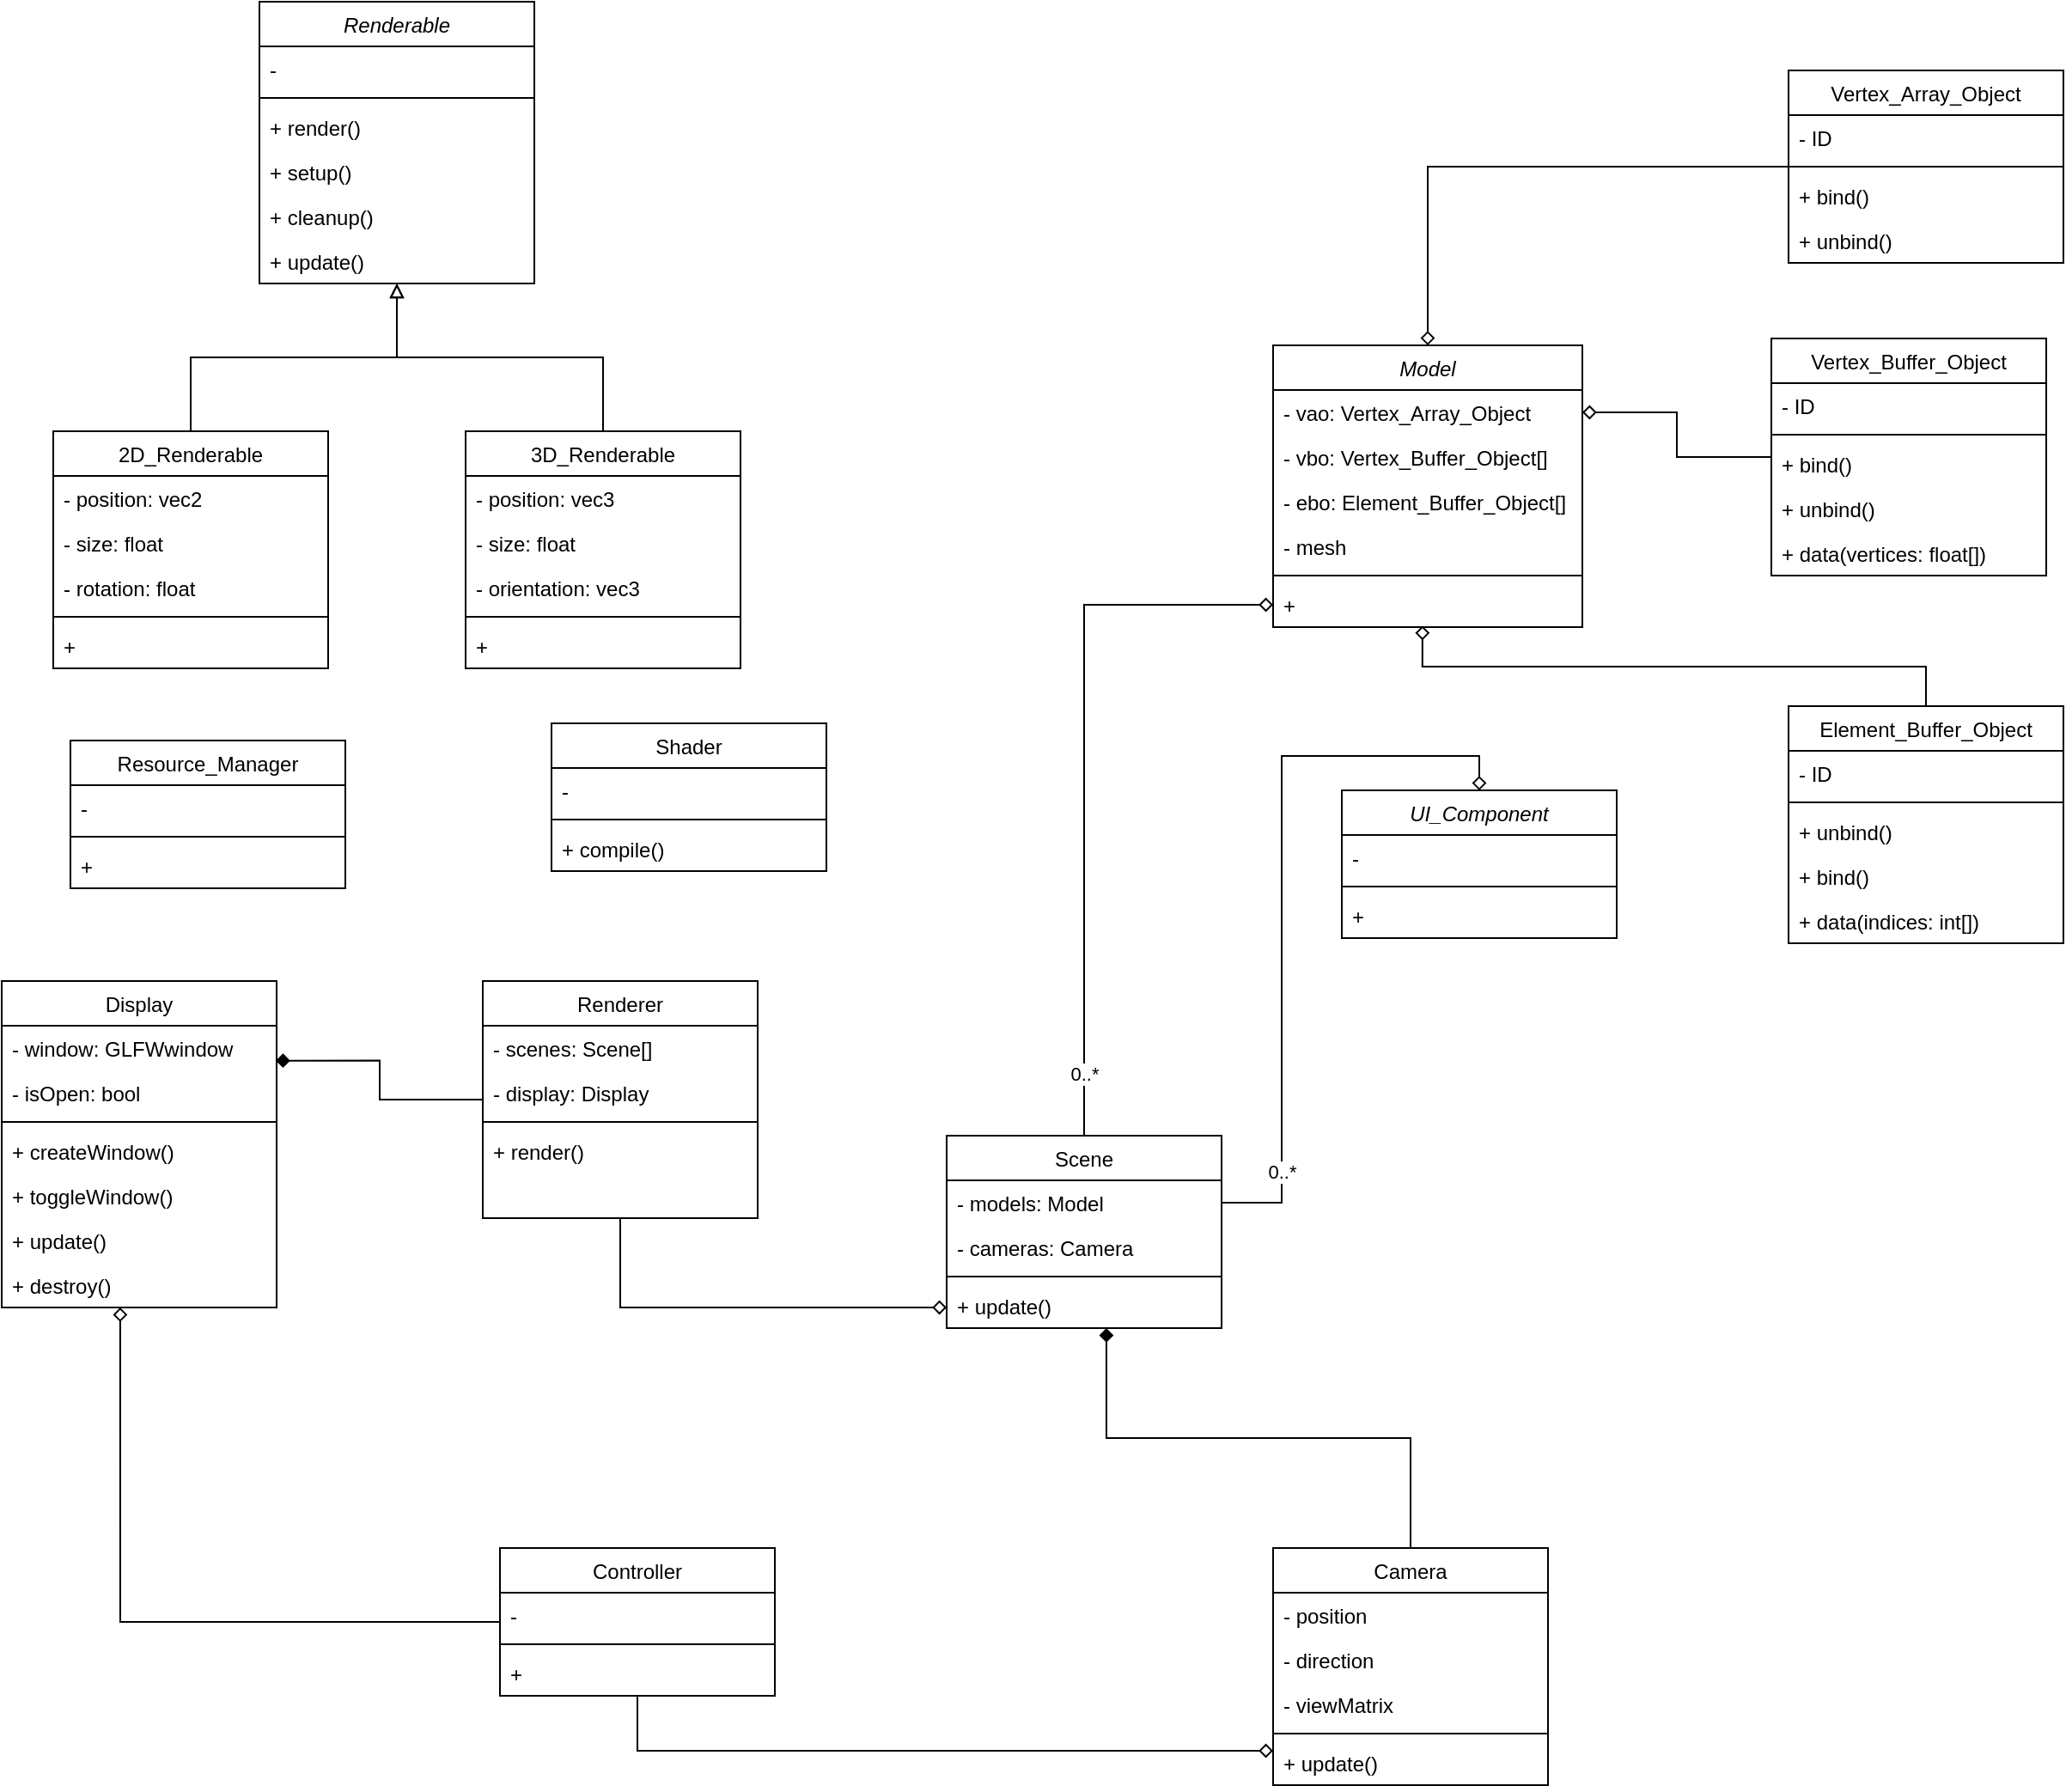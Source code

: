 <mxfile>
    <diagram id="C5RBs43oDa-KdzZeNtuy" name="Page-1">
        <mxGraphModel dx="357" dy="378" grid="1" gridSize="10" guides="1" tooltips="1" connect="1" arrows="1" fold="1" page="1" pageScale="1" pageWidth="827" pageHeight="1169" math="0" shadow="0">
            <root>
                <mxCell id="WIyWlLk6GJQsqaUBKTNV-0"/>
                <mxCell id="WIyWlLk6GJQsqaUBKTNV-1" parent="WIyWlLk6GJQsqaUBKTNV-0"/>
                <mxCell id="zkfFHV4jXpPFQw0GAbJ--0" value="Renderable" style="swimlane;fontStyle=2;align=center;verticalAlign=top;childLayout=stackLayout;horizontal=1;startSize=26;horizontalStack=0;resizeParent=1;resizeLast=0;collapsible=1;marginBottom=0;rounded=0;shadow=0;strokeWidth=1;" parent="WIyWlLk6GJQsqaUBKTNV-1" vertex="1">
                    <mxGeometry x="160" y="40" width="160" height="164" as="geometry">
                        <mxRectangle x="230" y="140" width="160" height="26" as="alternateBounds"/>
                    </mxGeometry>
                </mxCell>
                <mxCell id="zkfFHV4jXpPFQw0GAbJ--2" value="-" style="text;align=left;verticalAlign=top;spacingLeft=4;spacingRight=4;overflow=hidden;rotatable=0;points=[[0,0.5],[1,0.5]];portConstraint=eastwest;rounded=0;shadow=0;html=0;" parent="zkfFHV4jXpPFQw0GAbJ--0" vertex="1">
                    <mxGeometry y="26" width="160" height="26" as="geometry"/>
                </mxCell>
                <mxCell id="zkfFHV4jXpPFQw0GAbJ--4" value="" style="line;html=1;strokeWidth=1;align=left;verticalAlign=middle;spacingTop=-1;spacingLeft=3;spacingRight=3;rotatable=0;labelPosition=right;points=[];portConstraint=eastwest;" parent="zkfFHV4jXpPFQw0GAbJ--0" vertex="1">
                    <mxGeometry y="52" width="160" height="8" as="geometry"/>
                </mxCell>
                <mxCell id="zkfFHV4jXpPFQw0GAbJ--5" value="+ render()" style="text;align=left;verticalAlign=top;spacingLeft=4;spacingRight=4;overflow=hidden;rotatable=0;points=[[0,0.5],[1,0.5]];portConstraint=eastwest;" parent="zkfFHV4jXpPFQw0GAbJ--0" vertex="1">
                    <mxGeometry y="60" width="160" height="26" as="geometry"/>
                </mxCell>
                <mxCell id="B_xTJFVh0ETzbRGS2zj_-78" value="+ setup()" style="text;align=left;verticalAlign=top;spacingLeft=4;spacingRight=4;overflow=hidden;rotatable=0;points=[[0,0.5],[1,0.5]];portConstraint=eastwest;" parent="zkfFHV4jXpPFQw0GAbJ--0" vertex="1">
                    <mxGeometry y="86" width="160" height="26" as="geometry"/>
                </mxCell>
                <mxCell id="B_xTJFVh0ETzbRGS2zj_-81" value="+ cleanup()" style="text;align=left;verticalAlign=top;spacingLeft=4;spacingRight=4;overflow=hidden;rotatable=0;points=[[0,0.5],[1,0.5]];portConstraint=eastwest;" parent="zkfFHV4jXpPFQw0GAbJ--0" vertex="1">
                    <mxGeometry y="112" width="160" height="26" as="geometry"/>
                </mxCell>
                <mxCell id="B_xTJFVh0ETzbRGS2zj_-82" value="+ update()" style="text;align=left;verticalAlign=top;spacingLeft=4;spacingRight=4;overflow=hidden;rotatable=0;points=[[0,0.5],[1,0.5]];portConstraint=eastwest;" parent="zkfFHV4jXpPFQw0GAbJ--0" vertex="1">
                    <mxGeometry y="138" width="160" height="26" as="geometry"/>
                </mxCell>
                <mxCell id="B_xTJFVh0ETzbRGS2zj_-45" style="edgeStyle=orthogonalEdgeStyle;rounded=0;orthogonalLoop=1;jettySize=auto;html=1;entryX=0.5;entryY=1;entryDx=0;entryDy=0;endArrow=block;endFill=0;" parent="WIyWlLk6GJQsqaUBKTNV-1" source="zkfFHV4jXpPFQw0GAbJ--6" target="zkfFHV4jXpPFQw0GAbJ--0" edge="1">
                    <mxGeometry relative="1" as="geometry"/>
                </mxCell>
                <mxCell id="zkfFHV4jXpPFQw0GAbJ--6" value="2D_Renderable" style="swimlane;fontStyle=0;align=center;verticalAlign=top;childLayout=stackLayout;horizontal=1;startSize=26;horizontalStack=0;resizeParent=1;resizeLast=0;collapsible=1;marginBottom=0;rounded=0;shadow=0;strokeWidth=1;" parent="WIyWlLk6GJQsqaUBKTNV-1" vertex="1">
                    <mxGeometry x="40" y="290" width="160" height="138" as="geometry">
                        <mxRectangle x="130" y="380" width="160" height="26" as="alternateBounds"/>
                    </mxGeometry>
                </mxCell>
                <mxCell id="zkfFHV4jXpPFQw0GAbJ--7" value="- position: vec2" style="text;align=left;verticalAlign=top;spacingLeft=4;spacingRight=4;overflow=hidden;rotatable=0;points=[[0,0.5],[1,0.5]];portConstraint=eastwest;" parent="zkfFHV4jXpPFQw0GAbJ--6" vertex="1">
                    <mxGeometry y="26" width="160" height="26" as="geometry"/>
                </mxCell>
                <mxCell id="B_xTJFVh0ETzbRGS2zj_-84" value="- size: float" style="text;align=left;verticalAlign=top;spacingLeft=4;spacingRight=4;overflow=hidden;rotatable=0;points=[[0,0.5],[1,0.5]];portConstraint=eastwest;" parent="zkfFHV4jXpPFQw0GAbJ--6" vertex="1">
                    <mxGeometry y="52" width="160" height="26" as="geometry"/>
                </mxCell>
                <mxCell id="B_xTJFVh0ETzbRGS2zj_-88" value="- rotation: float" style="text;align=left;verticalAlign=top;spacingLeft=4;spacingRight=4;overflow=hidden;rotatable=0;points=[[0,0.5],[1,0.5]];portConstraint=eastwest;" parent="zkfFHV4jXpPFQw0GAbJ--6" vertex="1">
                    <mxGeometry y="78" width="160" height="26" as="geometry"/>
                </mxCell>
                <mxCell id="zkfFHV4jXpPFQw0GAbJ--9" value="" style="line;html=1;strokeWidth=1;align=left;verticalAlign=middle;spacingTop=-1;spacingLeft=3;spacingRight=3;rotatable=0;labelPosition=right;points=[];portConstraint=eastwest;" parent="zkfFHV4jXpPFQw0GAbJ--6" vertex="1">
                    <mxGeometry y="104" width="160" height="8" as="geometry"/>
                </mxCell>
                <mxCell id="zkfFHV4jXpPFQw0GAbJ--10" value="+ " style="text;align=left;verticalAlign=top;spacingLeft=4;spacingRight=4;overflow=hidden;rotatable=0;points=[[0,0.5],[1,0.5]];portConstraint=eastwest;fontStyle=0" parent="zkfFHV4jXpPFQw0GAbJ--6" vertex="1">
                    <mxGeometry y="112" width="160" height="26" as="geometry"/>
                </mxCell>
                <mxCell id="B_xTJFVh0ETzbRGS2zj_-48" style="edgeStyle=orthogonalEdgeStyle;rounded=0;orthogonalLoop=1;jettySize=auto;html=1;entryX=0.5;entryY=1;entryDx=0;entryDy=0;strokeColor=default;endArrow=block;endFill=0;" parent="WIyWlLk6GJQsqaUBKTNV-1" source="zkfFHV4jXpPFQw0GAbJ--13" target="zkfFHV4jXpPFQw0GAbJ--0" edge="1">
                    <mxGeometry relative="1" as="geometry"/>
                </mxCell>
                <mxCell id="zkfFHV4jXpPFQw0GAbJ--13" value="3D_Renderable" style="swimlane;fontStyle=0;align=center;verticalAlign=top;childLayout=stackLayout;horizontal=1;startSize=26;horizontalStack=0;resizeParent=1;resizeLast=0;collapsible=1;marginBottom=0;rounded=0;shadow=0;strokeWidth=1;" parent="WIyWlLk6GJQsqaUBKTNV-1" vertex="1">
                    <mxGeometry x="280" y="290" width="160" height="138" as="geometry">
                        <mxRectangle x="340" y="380" width="170" height="26" as="alternateBounds"/>
                    </mxGeometry>
                </mxCell>
                <mxCell id="zkfFHV4jXpPFQw0GAbJ--14" value="- position: vec3" style="text;align=left;verticalAlign=top;spacingLeft=4;spacingRight=4;overflow=hidden;rotatable=0;points=[[0,0.5],[1,0.5]];portConstraint=eastwest;" parent="zkfFHV4jXpPFQw0GAbJ--13" vertex="1">
                    <mxGeometry y="26" width="160" height="26" as="geometry"/>
                </mxCell>
                <mxCell id="B_xTJFVh0ETzbRGS2zj_-86" value="- size: float" style="text;align=left;verticalAlign=top;spacingLeft=4;spacingRight=4;overflow=hidden;rotatable=0;points=[[0,0.5],[1,0.5]];portConstraint=eastwest;" parent="zkfFHV4jXpPFQw0GAbJ--13" vertex="1">
                    <mxGeometry y="52" width="160" height="26" as="geometry"/>
                </mxCell>
                <mxCell id="B_xTJFVh0ETzbRGS2zj_-87" value="- orientation: vec3" style="text;align=left;verticalAlign=top;spacingLeft=4;spacingRight=4;overflow=hidden;rotatable=0;points=[[0,0.5],[1,0.5]];portConstraint=eastwest;" parent="zkfFHV4jXpPFQw0GAbJ--13" vertex="1">
                    <mxGeometry y="78" width="160" height="26" as="geometry"/>
                </mxCell>
                <mxCell id="zkfFHV4jXpPFQw0GAbJ--15" value="" style="line;html=1;strokeWidth=1;align=left;verticalAlign=middle;spacingTop=-1;spacingLeft=3;spacingRight=3;rotatable=0;labelPosition=right;points=[];portConstraint=eastwest;" parent="zkfFHV4jXpPFQw0GAbJ--13" vertex="1">
                    <mxGeometry y="104" width="160" height="8" as="geometry"/>
                </mxCell>
                <mxCell id="B_xTJFVh0ETzbRGS2zj_-1" value="+ " style="text;align=left;verticalAlign=top;spacingLeft=4;spacingRight=4;overflow=hidden;rotatable=0;points=[[0,0.5],[1,0.5]];portConstraint=eastwest;fontStyle=0" parent="zkfFHV4jXpPFQw0GAbJ--13" vertex="1">
                    <mxGeometry y="112" width="160" height="26" as="geometry"/>
                </mxCell>
                <mxCell id="B_xTJFVh0ETzbRGS2zj_-2" value="Model" style="swimlane;fontStyle=2;align=center;verticalAlign=top;childLayout=stackLayout;horizontal=1;startSize=26;horizontalStack=0;resizeParent=1;resizeLast=0;collapsible=1;marginBottom=0;rounded=0;shadow=0;strokeWidth=1;" parent="WIyWlLk6GJQsqaUBKTNV-1" vertex="1">
                    <mxGeometry x="750" y="240" width="180" height="164" as="geometry">
                        <mxRectangle x="340" y="380" width="170" height="26" as="alternateBounds"/>
                    </mxGeometry>
                </mxCell>
                <mxCell id="B_xTJFVh0ETzbRGS2zj_-3" value="- vao: Vertex_Array_Object" style="text;align=left;verticalAlign=top;spacingLeft=4;spacingRight=4;overflow=hidden;rotatable=0;points=[[0,0.5],[1,0.5]];portConstraint=eastwest;" parent="B_xTJFVh0ETzbRGS2zj_-2" vertex="1">
                    <mxGeometry y="26" width="180" height="26" as="geometry"/>
                </mxCell>
                <mxCell id="B_xTJFVh0ETzbRGS2zj_-89" value="- vbo: Vertex_Buffer_Object[]" style="text;align=left;verticalAlign=top;spacingLeft=4;spacingRight=4;overflow=hidden;rotatable=0;points=[[0,0.5],[1,0.5]];portConstraint=eastwest;" parent="B_xTJFVh0ETzbRGS2zj_-2" vertex="1">
                    <mxGeometry y="52" width="180" height="26" as="geometry"/>
                </mxCell>
                <mxCell id="B_xTJFVh0ETzbRGS2zj_-90" value="- ebo: Element_Buffer_Object[]" style="text;align=left;verticalAlign=top;spacingLeft=4;spacingRight=4;overflow=hidden;rotatable=0;points=[[0,0.5],[1,0.5]];portConstraint=eastwest;" parent="B_xTJFVh0ETzbRGS2zj_-2" vertex="1">
                    <mxGeometry y="78" width="180" height="26" as="geometry"/>
                </mxCell>
                <mxCell id="B_xTJFVh0ETzbRGS2zj_-93" value="- mesh" style="text;align=left;verticalAlign=top;spacingLeft=4;spacingRight=4;overflow=hidden;rotatable=0;points=[[0,0.5],[1,0.5]];portConstraint=eastwest;" parent="B_xTJFVh0ETzbRGS2zj_-2" vertex="1">
                    <mxGeometry y="104" width="180" height="26" as="geometry"/>
                </mxCell>
                <mxCell id="B_xTJFVh0ETzbRGS2zj_-4" value="" style="line;html=1;strokeWidth=1;align=left;verticalAlign=middle;spacingTop=-1;spacingLeft=3;spacingRight=3;rotatable=0;labelPosition=right;points=[];portConstraint=eastwest;" parent="B_xTJFVh0ETzbRGS2zj_-2" vertex="1">
                    <mxGeometry y="130" width="180" height="8" as="geometry"/>
                </mxCell>
                <mxCell id="B_xTJFVh0ETzbRGS2zj_-5" value="+" style="text;align=left;verticalAlign=top;spacingLeft=4;spacingRight=4;overflow=hidden;rotatable=0;points=[[0,0.5],[1,0.5]];portConstraint=eastwest;fontStyle=0" parent="B_xTJFVh0ETzbRGS2zj_-2" vertex="1">
                    <mxGeometry y="138" width="180" height="26" as="geometry"/>
                </mxCell>
                <mxCell id="B_xTJFVh0ETzbRGS2zj_-6" value="Shader" style="swimlane;fontStyle=0;align=center;verticalAlign=top;childLayout=stackLayout;horizontal=1;startSize=26;horizontalStack=0;resizeParent=1;resizeLast=0;collapsible=1;marginBottom=0;rounded=0;shadow=0;strokeWidth=1;" parent="WIyWlLk6GJQsqaUBKTNV-1" vertex="1">
                    <mxGeometry x="330" y="460" width="160" height="86" as="geometry">
                        <mxRectangle x="340" y="380" width="170" height="26" as="alternateBounds"/>
                    </mxGeometry>
                </mxCell>
                <mxCell id="B_xTJFVh0ETzbRGS2zj_-7" value="- " style="text;align=left;verticalAlign=top;spacingLeft=4;spacingRight=4;overflow=hidden;rotatable=0;points=[[0,0.5],[1,0.5]];portConstraint=eastwest;" parent="B_xTJFVh0ETzbRGS2zj_-6" vertex="1">
                    <mxGeometry y="26" width="160" height="26" as="geometry"/>
                </mxCell>
                <mxCell id="B_xTJFVh0ETzbRGS2zj_-8" value="" style="line;html=1;strokeWidth=1;align=left;verticalAlign=middle;spacingTop=-1;spacingLeft=3;spacingRight=3;rotatable=0;labelPosition=right;points=[];portConstraint=eastwest;" parent="B_xTJFVh0ETzbRGS2zj_-6" vertex="1">
                    <mxGeometry y="52" width="160" height="8" as="geometry"/>
                </mxCell>
                <mxCell id="B_xTJFVh0ETzbRGS2zj_-9" value="+ compile()" style="text;align=left;verticalAlign=top;spacingLeft=4;spacingRight=4;overflow=hidden;rotatable=0;points=[[0,0.5],[1,0.5]];portConstraint=eastwest;fontStyle=0" parent="B_xTJFVh0ETzbRGS2zj_-6" vertex="1">
                    <mxGeometry y="60" width="160" height="26" as="geometry"/>
                </mxCell>
                <mxCell id="B_xTJFVh0ETzbRGS2zj_-50" style="edgeStyle=orthogonalEdgeStyle;rounded=0;orthogonalLoop=1;jettySize=auto;html=1;entryX=0.5;entryY=0;entryDx=0;entryDy=0;strokeColor=default;endArrow=diamond;endFill=0;" parent="WIyWlLk6GJQsqaUBKTNV-1" source="B_xTJFVh0ETzbRGS2zj_-10" target="B_xTJFVh0ETzbRGS2zj_-2" edge="1">
                    <mxGeometry relative="1" as="geometry"/>
                </mxCell>
                <mxCell id="B_xTJFVh0ETzbRGS2zj_-10" value="Vertex_Array_Object" style="swimlane;fontStyle=0;align=center;verticalAlign=top;childLayout=stackLayout;horizontal=1;startSize=26;horizontalStack=0;resizeParent=1;resizeLast=0;collapsible=1;marginBottom=0;rounded=0;shadow=0;strokeWidth=1;" parent="WIyWlLk6GJQsqaUBKTNV-1" vertex="1">
                    <mxGeometry x="1050" y="80" width="160" height="112" as="geometry">
                        <mxRectangle x="340" y="380" width="170" height="26" as="alternateBounds"/>
                    </mxGeometry>
                </mxCell>
                <mxCell id="B_xTJFVh0ETzbRGS2zj_-11" value="- ID" style="text;align=left;verticalAlign=top;spacingLeft=4;spacingRight=4;overflow=hidden;rotatable=0;points=[[0,0.5],[1,0.5]];portConstraint=eastwest;" parent="B_xTJFVh0ETzbRGS2zj_-10" vertex="1">
                    <mxGeometry y="26" width="160" height="26" as="geometry"/>
                </mxCell>
                <mxCell id="B_xTJFVh0ETzbRGS2zj_-12" value="" style="line;html=1;strokeWidth=1;align=left;verticalAlign=middle;spacingTop=-1;spacingLeft=3;spacingRight=3;rotatable=0;labelPosition=right;points=[];portConstraint=eastwest;" parent="B_xTJFVh0ETzbRGS2zj_-10" vertex="1">
                    <mxGeometry y="52" width="160" height="8" as="geometry"/>
                </mxCell>
                <mxCell id="B_xTJFVh0ETzbRGS2zj_-13" value="+ bind()" style="text;align=left;verticalAlign=top;spacingLeft=4;spacingRight=4;overflow=hidden;rotatable=0;points=[[0,0.5],[1,0.5]];portConstraint=eastwest;fontStyle=0" parent="B_xTJFVh0ETzbRGS2zj_-10" vertex="1">
                    <mxGeometry y="60" width="160" height="26" as="geometry"/>
                </mxCell>
                <mxCell id="B_xTJFVh0ETzbRGS2zj_-68" value="+ unbind()" style="text;align=left;verticalAlign=top;spacingLeft=4;spacingRight=4;overflow=hidden;rotatable=0;points=[[0,0.5],[1,0.5]];portConstraint=eastwest;fontStyle=0" parent="B_xTJFVh0ETzbRGS2zj_-10" vertex="1">
                    <mxGeometry y="86" width="160" height="26" as="geometry"/>
                </mxCell>
                <mxCell id="B_xTJFVh0ETzbRGS2zj_-51" style="edgeStyle=orthogonalEdgeStyle;rounded=0;orthogonalLoop=1;jettySize=auto;html=1;entryX=1;entryY=0.5;entryDx=0;entryDy=0;strokeColor=default;endArrow=diamond;endFill=0;" parent="WIyWlLk6GJQsqaUBKTNV-1" source="B_xTJFVh0ETzbRGS2zj_-14" target="B_xTJFVh0ETzbRGS2zj_-3" edge="1">
                    <mxGeometry relative="1" as="geometry"/>
                </mxCell>
                <mxCell id="B_xTJFVh0ETzbRGS2zj_-14" value="Vertex_Buffer_Object" style="swimlane;fontStyle=0;align=center;verticalAlign=top;childLayout=stackLayout;horizontal=1;startSize=26;horizontalStack=0;resizeParent=1;resizeLast=0;collapsible=1;marginBottom=0;rounded=0;shadow=0;strokeWidth=1;" parent="WIyWlLk6GJQsqaUBKTNV-1" vertex="1">
                    <mxGeometry x="1040" y="236" width="160" height="138" as="geometry">
                        <mxRectangle x="340" y="380" width="170" height="26" as="alternateBounds"/>
                    </mxGeometry>
                </mxCell>
                <mxCell id="B_xTJFVh0ETzbRGS2zj_-15" value="- ID" style="text;align=left;verticalAlign=top;spacingLeft=4;spacingRight=4;overflow=hidden;rotatable=0;points=[[0,0.5],[1,0.5]];portConstraint=eastwest;" parent="B_xTJFVh0ETzbRGS2zj_-14" vertex="1">
                    <mxGeometry y="26" width="160" height="26" as="geometry"/>
                </mxCell>
                <mxCell id="B_xTJFVh0ETzbRGS2zj_-16" value="" style="line;html=1;strokeWidth=1;align=left;verticalAlign=middle;spacingTop=-1;spacingLeft=3;spacingRight=3;rotatable=0;labelPosition=right;points=[];portConstraint=eastwest;" parent="B_xTJFVh0ETzbRGS2zj_-14" vertex="1">
                    <mxGeometry y="52" width="160" height="8" as="geometry"/>
                </mxCell>
                <mxCell id="B_xTJFVh0ETzbRGS2zj_-69" value="+ bind()" style="text;align=left;verticalAlign=top;spacingLeft=4;spacingRight=4;overflow=hidden;rotatable=0;points=[[0,0.5],[1,0.5]];portConstraint=eastwest;fontStyle=0" parent="B_xTJFVh0ETzbRGS2zj_-14" vertex="1">
                    <mxGeometry y="60" width="160" height="26" as="geometry"/>
                </mxCell>
                <mxCell id="B_xTJFVh0ETzbRGS2zj_-70" value="+ unbind()" style="text;align=left;verticalAlign=top;spacingLeft=4;spacingRight=4;overflow=hidden;rotatable=0;points=[[0,0.5],[1,0.5]];portConstraint=eastwest;fontStyle=0" parent="B_xTJFVh0ETzbRGS2zj_-14" vertex="1">
                    <mxGeometry y="86" width="160" height="26" as="geometry"/>
                </mxCell>
                <mxCell id="B_xTJFVh0ETzbRGS2zj_-91" value="+ data(vertices: float[])" style="text;align=left;verticalAlign=top;spacingLeft=4;spacingRight=4;overflow=hidden;rotatable=0;points=[[0,0.5],[1,0.5]];portConstraint=eastwest;fontStyle=0" parent="B_xTJFVh0ETzbRGS2zj_-14" vertex="1">
                    <mxGeometry y="112" width="160" height="26" as="geometry"/>
                </mxCell>
                <mxCell id="B_xTJFVh0ETzbRGS2zj_-52" style="edgeStyle=orthogonalEdgeStyle;rounded=0;orthogonalLoop=1;jettySize=auto;html=1;entryX=0.483;entryY=0.97;entryDx=0;entryDy=0;entryPerimeter=0;strokeColor=default;endArrow=diamond;endFill=0;" parent="WIyWlLk6GJQsqaUBKTNV-1" source="B_xTJFVh0ETzbRGS2zj_-18" target="B_xTJFVh0ETzbRGS2zj_-5" edge="1">
                    <mxGeometry relative="1" as="geometry"/>
                </mxCell>
                <mxCell id="B_xTJFVh0ETzbRGS2zj_-18" value="Element_Buffer_Object" style="swimlane;fontStyle=0;align=center;verticalAlign=top;childLayout=stackLayout;horizontal=1;startSize=26;horizontalStack=0;resizeParent=1;resizeLast=0;collapsible=1;marginBottom=0;rounded=0;shadow=0;strokeWidth=1;" parent="WIyWlLk6GJQsqaUBKTNV-1" vertex="1">
                    <mxGeometry x="1050" y="450" width="160" height="138" as="geometry">
                        <mxRectangle x="340" y="380" width="170" height="26" as="alternateBounds"/>
                    </mxGeometry>
                </mxCell>
                <mxCell id="B_xTJFVh0ETzbRGS2zj_-19" value="- ID" style="text;align=left;verticalAlign=top;spacingLeft=4;spacingRight=4;overflow=hidden;rotatable=0;points=[[0,0.5],[1,0.5]];portConstraint=eastwest;" parent="B_xTJFVh0ETzbRGS2zj_-18" vertex="1">
                    <mxGeometry y="26" width="160" height="26" as="geometry"/>
                </mxCell>
                <mxCell id="B_xTJFVh0ETzbRGS2zj_-20" value="" style="line;html=1;strokeWidth=1;align=left;verticalAlign=middle;spacingTop=-1;spacingLeft=3;spacingRight=3;rotatable=0;labelPosition=right;points=[];portConstraint=eastwest;" parent="B_xTJFVh0ETzbRGS2zj_-18" vertex="1">
                    <mxGeometry y="52" width="160" height="8" as="geometry"/>
                </mxCell>
                <mxCell id="B_xTJFVh0ETzbRGS2zj_-72" value="+ unbind()" style="text;align=left;verticalAlign=top;spacingLeft=4;spacingRight=4;overflow=hidden;rotatable=0;points=[[0,0.5],[1,0.5]];portConstraint=eastwest;fontStyle=0" parent="B_xTJFVh0ETzbRGS2zj_-18" vertex="1">
                    <mxGeometry y="60" width="160" height="26" as="geometry"/>
                </mxCell>
                <mxCell id="B_xTJFVh0ETzbRGS2zj_-71" value="+ bind()" style="text;align=left;verticalAlign=top;spacingLeft=4;spacingRight=4;overflow=hidden;rotatable=0;points=[[0,0.5],[1,0.5]];portConstraint=eastwest;fontStyle=0" parent="B_xTJFVh0ETzbRGS2zj_-18" vertex="1">
                    <mxGeometry y="86" width="160" height="26" as="geometry"/>
                </mxCell>
                <mxCell id="B_xTJFVh0ETzbRGS2zj_-92" value="+ data(indices: int[])" style="text;align=left;verticalAlign=top;spacingLeft=4;spacingRight=4;overflow=hidden;rotatable=0;points=[[0,0.5],[1,0.5]];portConstraint=eastwest;fontStyle=0" parent="B_xTJFVh0ETzbRGS2zj_-18" vertex="1">
                    <mxGeometry y="112" width="160" height="26" as="geometry"/>
                </mxCell>
                <mxCell id="11" style="edgeStyle=orthogonalEdgeStyle;rounded=0;html=1;entryX=0.581;entryY=1;entryDx=0;entryDy=0;entryPerimeter=0;endArrow=diamond;endFill=1;" parent="WIyWlLk6GJQsqaUBKTNV-1" source="B_xTJFVh0ETzbRGS2zj_-22" target="B_xTJFVh0ETzbRGS2zj_-29" edge="1">
                    <mxGeometry relative="1" as="geometry"/>
                </mxCell>
                <mxCell id="B_xTJFVh0ETzbRGS2zj_-22" value="Camera" style="swimlane;fontStyle=0;align=center;verticalAlign=top;childLayout=stackLayout;horizontal=1;startSize=26;horizontalStack=0;resizeParent=1;resizeLast=0;collapsible=1;marginBottom=0;rounded=0;shadow=0;strokeWidth=1;" parent="WIyWlLk6GJQsqaUBKTNV-1" vertex="1">
                    <mxGeometry x="750" y="940" width="160" height="138" as="geometry">
                        <mxRectangle x="340" y="380" width="170" height="26" as="alternateBounds"/>
                    </mxGeometry>
                </mxCell>
                <mxCell id="B_xTJFVh0ETzbRGS2zj_-23" value="- position" style="text;align=left;verticalAlign=top;spacingLeft=4;spacingRight=4;overflow=hidden;rotatable=0;points=[[0,0.5],[1,0.5]];portConstraint=eastwest;" parent="B_xTJFVh0ETzbRGS2zj_-22" vertex="1">
                    <mxGeometry y="26" width="160" height="26" as="geometry"/>
                </mxCell>
                <mxCell id="B_xTJFVh0ETzbRGS2zj_-73" value="- direction" style="text;align=left;verticalAlign=top;spacingLeft=4;spacingRight=4;overflow=hidden;rotatable=0;points=[[0,0.5],[1,0.5]];portConstraint=eastwest;" parent="B_xTJFVh0ETzbRGS2zj_-22" vertex="1">
                    <mxGeometry y="52" width="160" height="26" as="geometry"/>
                </mxCell>
                <mxCell id="B_xTJFVh0ETzbRGS2zj_-74" value="- viewMatrix" style="text;align=left;verticalAlign=top;spacingLeft=4;spacingRight=4;overflow=hidden;rotatable=0;points=[[0,0.5],[1,0.5]];portConstraint=eastwest;" parent="B_xTJFVh0ETzbRGS2zj_-22" vertex="1">
                    <mxGeometry y="78" width="160" height="26" as="geometry"/>
                </mxCell>
                <mxCell id="B_xTJFVh0ETzbRGS2zj_-24" value="" style="line;html=1;strokeWidth=1;align=left;verticalAlign=middle;spacingTop=-1;spacingLeft=3;spacingRight=3;rotatable=0;labelPosition=right;points=[];portConstraint=eastwest;" parent="B_xTJFVh0ETzbRGS2zj_-22" vertex="1">
                    <mxGeometry y="104" width="160" height="8" as="geometry"/>
                </mxCell>
                <mxCell id="B_xTJFVh0ETzbRGS2zj_-25" value="+ update()" style="text;align=left;verticalAlign=top;spacingLeft=4;spacingRight=4;overflow=hidden;rotatable=0;points=[[0,0.5],[1,0.5]];portConstraint=eastwest;fontStyle=0" parent="B_xTJFVh0ETzbRGS2zj_-22" vertex="1">
                    <mxGeometry y="112" width="160" height="26" as="geometry"/>
                </mxCell>
                <mxCell id="B_xTJFVh0ETzbRGS2zj_-60" style="edgeStyle=orthogonalEdgeStyle;rounded=0;orthogonalLoop=1;jettySize=auto;html=1;strokeColor=default;endArrow=diamond;endFill=0;" parent="WIyWlLk6GJQsqaUBKTNV-1" source="B_xTJFVh0ETzbRGS2zj_-26" target="B_xTJFVh0ETzbRGS2zj_-5" edge="1">
                    <mxGeometry relative="1" as="geometry"/>
                </mxCell>
                <mxCell id="B_xTJFVh0ETzbRGS2zj_-64" value="0..*" style="edgeLabel;html=1;align=center;verticalAlign=middle;resizable=0;points=[];" parent="B_xTJFVh0ETzbRGS2zj_-60" vertex="1" connectable="0">
                    <mxGeometry x="-0.826" relative="1" as="geometry">
                        <mxPoint as="offset"/>
                    </mxGeometry>
                </mxCell>
                <mxCell id="B_xTJFVh0ETzbRGS2zj_-26" value="Scene" style="swimlane;fontStyle=0;align=center;verticalAlign=top;childLayout=stackLayout;horizontal=1;startSize=26;horizontalStack=0;resizeParent=1;resizeLast=0;collapsible=1;marginBottom=0;rounded=0;shadow=0;strokeWidth=1;" parent="WIyWlLk6GJQsqaUBKTNV-1" vertex="1">
                    <mxGeometry x="560" y="700" width="160" height="112" as="geometry">
                        <mxRectangle x="340" y="380" width="170" height="26" as="alternateBounds"/>
                    </mxGeometry>
                </mxCell>
                <mxCell id="B_xTJFVh0ETzbRGS2zj_-27" value="- models: Model" style="text;align=left;verticalAlign=top;spacingLeft=4;spacingRight=4;overflow=hidden;rotatable=0;points=[[0,0.5],[1,0.5]];portConstraint=eastwest;" parent="B_xTJFVh0ETzbRGS2zj_-26" vertex="1">
                    <mxGeometry y="26" width="160" height="26" as="geometry"/>
                </mxCell>
                <mxCell id="B_xTJFVh0ETzbRGS2zj_-75" value="- cameras: Camera" style="text;align=left;verticalAlign=top;spacingLeft=4;spacingRight=4;overflow=hidden;rotatable=0;points=[[0,0.5],[1,0.5]];portConstraint=eastwest;" parent="B_xTJFVh0ETzbRGS2zj_-26" vertex="1">
                    <mxGeometry y="52" width="160" height="26" as="geometry"/>
                </mxCell>
                <mxCell id="B_xTJFVh0ETzbRGS2zj_-28" value="" style="line;html=1;strokeWidth=1;align=left;verticalAlign=middle;spacingTop=-1;spacingLeft=3;spacingRight=3;rotatable=0;labelPosition=right;points=[];portConstraint=eastwest;" parent="B_xTJFVh0ETzbRGS2zj_-26" vertex="1">
                    <mxGeometry y="78" width="160" height="8" as="geometry"/>
                </mxCell>
                <mxCell id="B_xTJFVh0ETzbRGS2zj_-29" value="+ update()" style="text;align=left;verticalAlign=top;spacingLeft=4;spacingRight=4;overflow=hidden;rotatable=0;points=[[0,0.5],[1,0.5]];portConstraint=eastwest;fontStyle=0" parent="B_xTJFVh0ETzbRGS2zj_-26" vertex="1">
                    <mxGeometry y="86" width="160" height="26" as="geometry"/>
                </mxCell>
                <mxCell id="B_xTJFVh0ETzbRGS2zj_-57" style="edgeStyle=orthogonalEdgeStyle;rounded=0;orthogonalLoop=1;jettySize=auto;html=1;entryX=0.997;entryY=0.782;entryDx=0;entryDy=0;entryPerimeter=0;strokeColor=default;endArrow=diamond;endFill=1;" parent="WIyWlLk6GJQsqaUBKTNV-1" source="B_xTJFVh0ETzbRGS2zj_-30" target="B_xTJFVh0ETzbRGS2zj_-54" edge="1">
                    <mxGeometry relative="1" as="geometry"/>
                </mxCell>
                <mxCell id="B_xTJFVh0ETzbRGS2zj_-94" style="edgeStyle=orthogonalEdgeStyle;rounded=0;orthogonalLoop=1;jettySize=auto;html=1;strokeColor=default;endArrow=diamond;endFill=0;" parent="WIyWlLk6GJQsqaUBKTNV-1" source="B_xTJFVh0ETzbRGS2zj_-30" target="B_xTJFVh0ETzbRGS2zj_-29" edge="1">
                    <mxGeometry relative="1" as="geometry">
                        <Array as="points">
                            <mxPoint x="370" y="800"/>
                        </Array>
                    </mxGeometry>
                </mxCell>
                <mxCell id="B_xTJFVh0ETzbRGS2zj_-30" value="Renderer" style="swimlane;fontStyle=0;align=center;verticalAlign=top;childLayout=stackLayout;horizontal=1;startSize=26;horizontalStack=0;resizeParent=1;resizeLast=0;collapsible=1;marginBottom=0;rounded=0;shadow=0;strokeWidth=1;" parent="WIyWlLk6GJQsqaUBKTNV-1" vertex="1">
                    <mxGeometry x="290" y="610" width="160" height="138" as="geometry">
                        <mxRectangle x="340" y="380" width="170" height="26" as="alternateBounds"/>
                    </mxGeometry>
                </mxCell>
                <mxCell id="B_xTJFVh0ETzbRGS2zj_-31" value="- scenes: Scene[]" style="text;align=left;verticalAlign=top;spacingLeft=4;spacingRight=4;overflow=hidden;rotatable=0;points=[[0,0.5],[1,0.5]];portConstraint=eastwest;" parent="B_xTJFVh0ETzbRGS2zj_-30" vertex="1">
                    <mxGeometry y="26" width="160" height="26" as="geometry"/>
                </mxCell>
                <mxCell id="5" value="- display: Display" style="text;align=left;verticalAlign=top;spacingLeft=4;spacingRight=4;overflow=hidden;rotatable=0;points=[[0,0.5],[1,0.5]];portConstraint=eastwest;" parent="B_xTJFVh0ETzbRGS2zj_-30" vertex="1">
                    <mxGeometry y="52" width="160" height="26" as="geometry"/>
                </mxCell>
                <mxCell id="B_xTJFVh0ETzbRGS2zj_-32" value="" style="line;html=1;strokeWidth=1;align=left;verticalAlign=middle;spacingTop=-1;spacingLeft=3;spacingRight=3;rotatable=0;labelPosition=right;points=[];portConstraint=eastwest;" parent="B_xTJFVh0ETzbRGS2zj_-30" vertex="1">
                    <mxGeometry y="78" width="160" height="8" as="geometry"/>
                </mxCell>
                <mxCell id="B_xTJFVh0ETzbRGS2zj_-33" value="+ render()" style="text;align=left;verticalAlign=top;spacingLeft=4;spacingRight=4;overflow=hidden;rotatable=0;points=[[0,0.5],[1,0.5]];portConstraint=eastwest;fontStyle=0" parent="B_xTJFVh0ETzbRGS2zj_-30" vertex="1">
                    <mxGeometry y="86" width="160" height="26" as="geometry"/>
                </mxCell>
                <mxCell id="B_xTJFVh0ETzbRGS2zj_-34" value="Resource_Manager" style="swimlane;fontStyle=0;align=center;verticalAlign=top;childLayout=stackLayout;horizontal=1;startSize=26;horizontalStack=0;resizeParent=1;resizeLast=0;collapsible=1;marginBottom=0;rounded=0;shadow=0;strokeWidth=1;" parent="WIyWlLk6GJQsqaUBKTNV-1" vertex="1">
                    <mxGeometry x="50" y="470" width="160" height="86" as="geometry">
                        <mxRectangle x="340" y="380" width="170" height="26" as="alternateBounds"/>
                    </mxGeometry>
                </mxCell>
                <mxCell id="B_xTJFVh0ETzbRGS2zj_-35" value="-" style="text;align=left;verticalAlign=top;spacingLeft=4;spacingRight=4;overflow=hidden;rotatable=0;points=[[0,0.5],[1,0.5]];portConstraint=eastwest;" parent="B_xTJFVh0ETzbRGS2zj_-34" vertex="1">
                    <mxGeometry y="26" width="160" height="26" as="geometry"/>
                </mxCell>
                <mxCell id="B_xTJFVh0ETzbRGS2zj_-36" value="" style="line;html=1;strokeWidth=1;align=left;verticalAlign=middle;spacingTop=-1;spacingLeft=3;spacingRight=3;rotatable=0;labelPosition=right;points=[];portConstraint=eastwest;" parent="B_xTJFVh0ETzbRGS2zj_-34" vertex="1">
                    <mxGeometry y="52" width="160" height="8" as="geometry"/>
                </mxCell>
                <mxCell id="B_xTJFVh0ETzbRGS2zj_-37" value="+" style="text;align=left;verticalAlign=top;spacingLeft=4;spacingRight=4;overflow=hidden;rotatable=0;points=[[0,0.5],[1,0.5]];portConstraint=eastwest;fontStyle=0" parent="B_xTJFVh0ETzbRGS2zj_-34" vertex="1">
                    <mxGeometry y="60" width="160" height="26" as="geometry"/>
                </mxCell>
                <mxCell id="B_xTJFVh0ETzbRGS2zj_-38" value="UI_Component" style="swimlane;fontStyle=2;align=center;verticalAlign=top;childLayout=stackLayout;horizontal=1;startSize=26;horizontalStack=0;resizeParent=1;resizeLast=0;collapsible=1;marginBottom=0;rounded=0;shadow=0;strokeWidth=1;" parent="WIyWlLk6GJQsqaUBKTNV-1" vertex="1">
                    <mxGeometry x="790" y="499" width="160" height="86" as="geometry">
                        <mxRectangle x="340" y="380" width="170" height="26" as="alternateBounds"/>
                    </mxGeometry>
                </mxCell>
                <mxCell id="B_xTJFVh0ETzbRGS2zj_-39" value="-" style="text;align=left;verticalAlign=top;spacingLeft=4;spacingRight=4;overflow=hidden;rotatable=0;points=[[0,0.5],[1,0.5]];portConstraint=eastwest;" parent="B_xTJFVh0ETzbRGS2zj_-38" vertex="1">
                    <mxGeometry y="26" width="160" height="26" as="geometry"/>
                </mxCell>
                <mxCell id="B_xTJFVh0ETzbRGS2zj_-40" value="" style="line;html=1;strokeWidth=1;align=left;verticalAlign=middle;spacingTop=-1;spacingLeft=3;spacingRight=3;rotatable=0;labelPosition=right;points=[];portConstraint=eastwest;" parent="B_xTJFVh0ETzbRGS2zj_-38" vertex="1">
                    <mxGeometry y="52" width="160" height="8" as="geometry"/>
                </mxCell>
                <mxCell id="B_xTJFVh0ETzbRGS2zj_-41" value="+" style="text;align=left;verticalAlign=top;spacingLeft=4;spacingRight=4;overflow=hidden;rotatable=0;points=[[0,0.5],[1,0.5]];portConstraint=eastwest;fontStyle=0" parent="B_xTJFVh0ETzbRGS2zj_-38" vertex="1">
                    <mxGeometry y="60" width="160" height="26" as="geometry"/>
                </mxCell>
                <mxCell id="B_xTJFVh0ETzbRGS2zj_-53" value="Display" style="swimlane;fontStyle=0;align=center;verticalAlign=top;childLayout=stackLayout;horizontal=1;startSize=26;horizontalStack=0;resizeParent=1;resizeLast=0;collapsible=1;marginBottom=0;rounded=0;shadow=0;strokeWidth=1;" parent="WIyWlLk6GJQsqaUBKTNV-1" vertex="1">
                    <mxGeometry x="10" y="610" width="160" height="190" as="geometry">
                        <mxRectangle x="340" y="380" width="170" height="26" as="alternateBounds"/>
                    </mxGeometry>
                </mxCell>
                <mxCell id="B_xTJFVh0ETzbRGS2zj_-54" value="- window: GLFWwindow" style="text;align=left;verticalAlign=top;spacingLeft=4;spacingRight=4;overflow=hidden;rotatable=0;points=[[0,0.5],[1,0.5]];portConstraint=eastwest;" parent="B_xTJFVh0ETzbRGS2zj_-53" vertex="1">
                    <mxGeometry y="26" width="160" height="26" as="geometry"/>
                </mxCell>
                <mxCell id="1" value="- isOpen: bool" style="text;align=left;verticalAlign=top;spacingLeft=4;spacingRight=4;overflow=hidden;rotatable=0;points=[[0,0.5],[1,0.5]];portConstraint=eastwest;" parent="B_xTJFVh0ETzbRGS2zj_-53" vertex="1">
                    <mxGeometry y="52" width="160" height="26" as="geometry"/>
                </mxCell>
                <mxCell id="B_xTJFVh0ETzbRGS2zj_-55" value="" style="line;html=1;strokeWidth=1;align=left;verticalAlign=middle;spacingTop=-1;spacingLeft=3;spacingRight=3;rotatable=0;labelPosition=right;points=[];portConstraint=eastwest;" parent="B_xTJFVh0ETzbRGS2zj_-53" vertex="1">
                    <mxGeometry y="78" width="160" height="8" as="geometry"/>
                </mxCell>
                <mxCell id="0" value="+ createWindow()" style="text;align=left;verticalAlign=top;spacingLeft=4;spacingRight=4;overflow=hidden;rotatable=0;points=[[0,0.5],[1,0.5]];portConstraint=eastwest;fontStyle=0" parent="B_xTJFVh0ETzbRGS2zj_-53" vertex="1">
                    <mxGeometry y="86" width="160" height="26" as="geometry"/>
                </mxCell>
                <mxCell id="B_xTJFVh0ETzbRGS2zj_-56" value="+ toggleWindow()" style="text;align=left;verticalAlign=top;spacingLeft=4;spacingRight=4;overflow=hidden;rotatable=0;points=[[0,0.5],[1,0.5]];portConstraint=eastwest;fontStyle=0" parent="B_xTJFVh0ETzbRGS2zj_-53" vertex="1">
                    <mxGeometry y="112" width="160" height="26" as="geometry"/>
                </mxCell>
                <mxCell id="2" value="+ update()" style="text;align=left;verticalAlign=top;spacingLeft=4;spacingRight=4;overflow=hidden;rotatable=0;points=[[0,0.5],[1,0.5]];portConstraint=eastwest;fontStyle=0" parent="B_xTJFVh0ETzbRGS2zj_-53" vertex="1">
                    <mxGeometry y="138" width="160" height="26" as="geometry"/>
                </mxCell>
                <mxCell id="3" value="+ destroy()" style="text;align=left;verticalAlign=top;spacingLeft=4;spacingRight=4;overflow=hidden;rotatable=0;points=[[0,0.5],[1,0.5]];portConstraint=eastwest;fontStyle=0" parent="B_xTJFVh0ETzbRGS2zj_-53" vertex="1">
                    <mxGeometry y="164" width="160" height="26" as="geometry"/>
                </mxCell>
                <mxCell id="B_xTJFVh0ETzbRGS2zj_-65" style="edgeStyle=orthogonalEdgeStyle;rounded=0;orthogonalLoop=1;jettySize=auto;html=1;entryX=0.5;entryY=0;entryDx=0;entryDy=0;strokeColor=default;endArrow=diamond;endFill=0;" parent="WIyWlLk6GJQsqaUBKTNV-1" source="B_xTJFVh0ETzbRGS2zj_-27" target="B_xTJFVh0ETzbRGS2zj_-38" edge="1">
                    <mxGeometry relative="1" as="geometry"/>
                </mxCell>
                <mxCell id="B_xTJFVh0ETzbRGS2zj_-67" value="0..*" style="edgeLabel;html=1;align=center;verticalAlign=middle;resizable=0;points=[];" parent="B_xTJFVh0ETzbRGS2zj_-65" vertex="1" connectable="0">
                    <mxGeometry x="-0.752" relative="1" as="geometry">
                        <mxPoint as="offset"/>
                    </mxGeometry>
                </mxCell>
                <mxCell id="18" style="edgeStyle=orthogonalEdgeStyle;rounded=0;html=1;entryX=0.431;entryY=1;entryDx=0;entryDy=0;entryPerimeter=0;endArrow=diamond;endFill=0;" edge="1" parent="WIyWlLk6GJQsqaUBKTNV-1" source="12" target="3">
                    <mxGeometry relative="1" as="geometry">
                        <Array as="points">
                            <mxPoint x="79" y="983"/>
                        </Array>
                    </mxGeometry>
                </mxCell>
                <mxCell id="22" style="edgeStyle=orthogonalEdgeStyle;rounded=0;html=1;entryX=0;entryY=0.231;entryDx=0;entryDy=0;entryPerimeter=0;endArrow=diamond;endFill=0;" edge="1" parent="WIyWlLk6GJQsqaUBKTNV-1" source="12" target="B_xTJFVh0ETzbRGS2zj_-25">
                    <mxGeometry relative="1" as="geometry"/>
                </mxCell>
                <mxCell id="12" value="Controller" style="swimlane;fontStyle=0;align=center;verticalAlign=top;childLayout=stackLayout;horizontal=1;startSize=26;horizontalStack=0;resizeParent=1;resizeLast=0;collapsible=1;marginBottom=0;rounded=0;shadow=0;strokeWidth=1;" vertex="1" parent="WIyWlLk6GJQsqaUBKTNV-1">
                    <mxGeometry x="300" y="940" width="160" height="86" as="geometry">
                        <mxRectangle x="340" y="380" width="170" height="26" as="alternateBounds"/>
                    </mxGeometry>
                </mxCell>
                <mxCell id="13" value="-" style="text;align=left;verticalAlign=top;spacingLeft=4;spacingRight=4;overflow=hidden;rotatable=0;points=[[0,0.5],[1,0.5]];portConstraint=eastwest;" vertex="1" parent="12">
                    <mxGeometry y="26" width="160" height="26" as="geometry"/>
                </mxCell>
                <mxCell id="14" value="" style="line;html=1;strokeWidth=1;align=left;verticalAlign=middle;spacingTop=-1;spacingLeft=3;spacingRight=3;rotatable=0;labelPosition=right;points=[];portConstraint=eastwest;" vertex="1" parent="12">
                    <mxGeometry y="52" width="160" height="8" as="geometry"/>
                </mxCell>
                <mxCell id="15" value="+" style="text;align=left;verticalAlign=top;spacingLeft=4;spacingRight=4;overflow=hidden;rotatable=0;points=[[0,0.5],[1,0.5]];portConstraint=eastwest;fontStyle=0" vertex="1" parent="12">
                    <mxGeometry y="60" width="160" height="26" as="geometry"/>
                </mxCell>
            </root>
        </mxGraphModel>
    </diagram>
</mxfile>